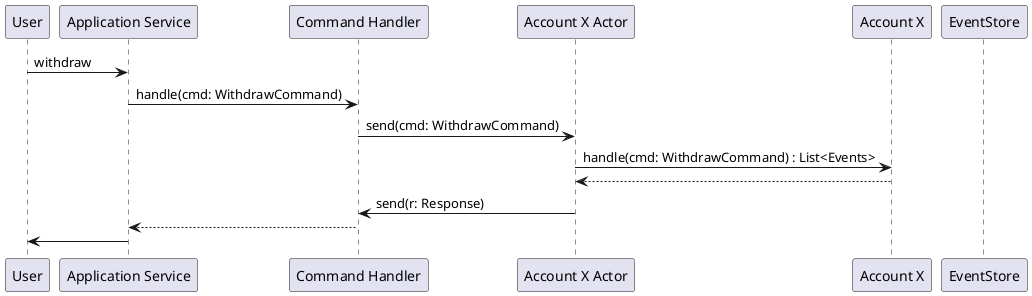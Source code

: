 @startuml

participant "User" as U
participant "Application Service" as AS
participant "Command Handler" as CH
participant "Account X Actor" as AC
participant "Account X" as A
participant "EventStore" as ES

U -> AS: withdraw
AS -> CH: handle(cmd: WithdrawCommand)
CH -> AC: send(cmd: WithdrawCommand)
AC -> A: handle(cmd: WithdrawCommand) : List<Events>
AC <-- A:
CH <- AC: send(r: Response)
AS <-- CH
U <- AS



@enduml